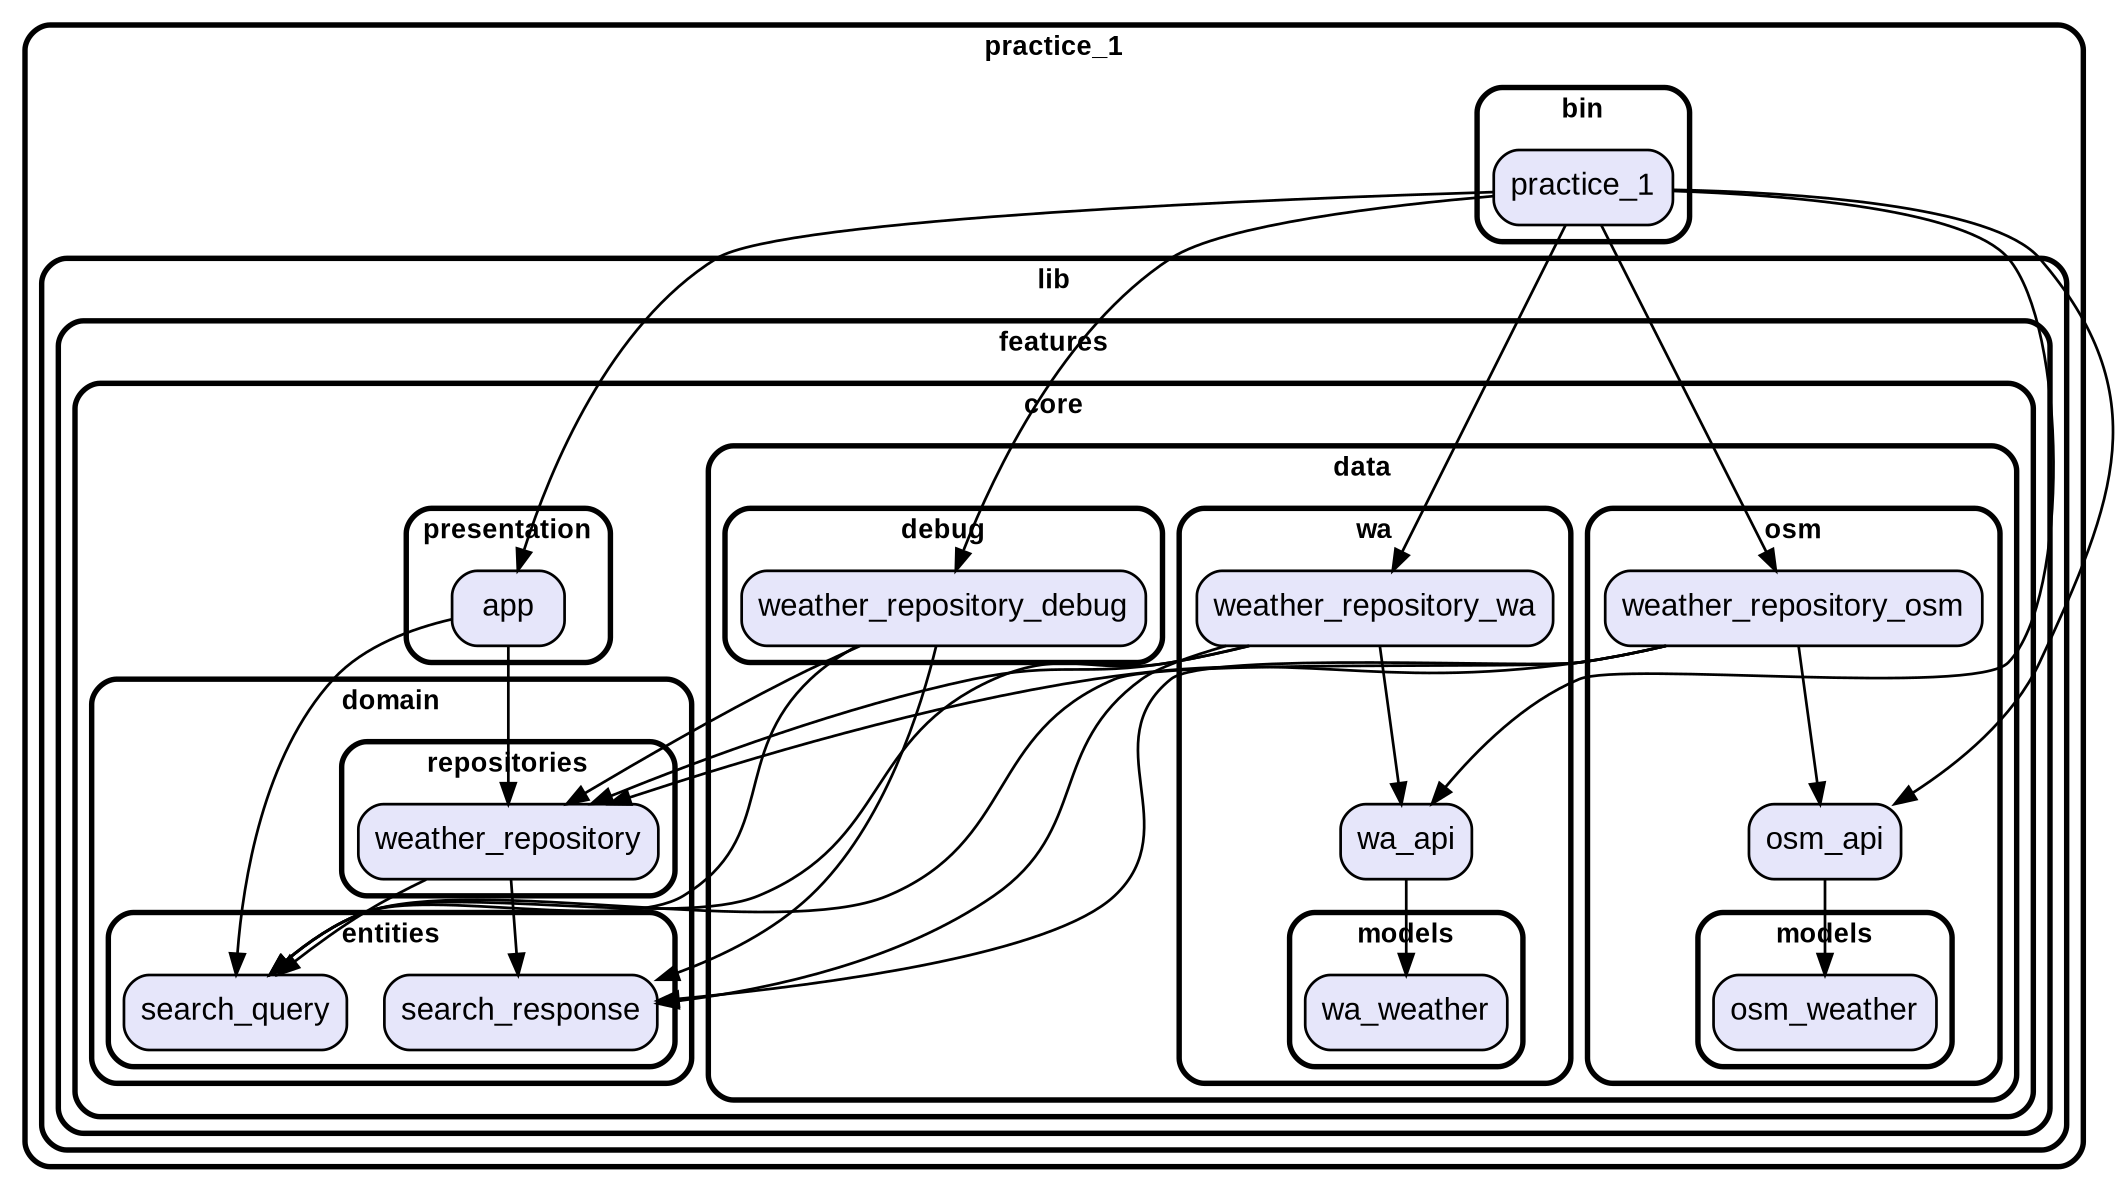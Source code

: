digraph "" {
  graph [style=rounded fontname="Arial Black" fontsize=13 penwidth=2.6];
  node [shape=rect style="filled,rounded" fontname=Arial fontsize=15 fillcolor=Lavender penwidth=1.3];
  edge [penwidth=1.3];
  "/bin/practice_1.dart" [label="practice_1"];
  "/lib/features/core/data/debug/weather_repository_debug.dart" [label="weather_repository_debug"];
  "/lib/features/core/data/osm/models/osm_weather.dart" [label="osm_weather"];
  "/lib/features/core/data/osm/osm_api.dart" [label="osm_api"];
  "/lib/features/core/data/osm/weather_repository_osm.dart" [label="weather_repository_osm"];
  "/lib/features/core/data/wa/models/wa_weather.dart" [label="wa_weather"];
  "/lib/features/core/data/wa/wa_api.dart" [label="wa_api"];
  "/lib/features/core/data/wa/weather_repository_wa.dart" [label="weather_repository_wa"];
  "/lib/features/core/domain/entities/search_query.dart" [label="search_query"];
  "/lib/features/core/domain/entities/search_response.dart" [label="search_response"];
  "/lib/features/core/domain/repositories/weather_repository.dart" [label="weather_repository"];
  "/lib/features/core/presentation/app.dart" [label="app"];
  subgraph "cluster~" {
    label="practice_1";
    subgraph "cluster~/bin" {
      label="bin";
      "/bin/practice_1.dart";
    }
    subgraph "cluster~/lib" {
      label="lib";
      subgraph "cluster~/lib/features" {
        label="features";
        subgraph "cluster~/lib/features/core" {
          label="core";
          subgraph "cluster~/lib/features/core/data" {
            label="data";
            subgraph "cluster~/lib/features/core/data/debug" {
              label="debug";
              "/lib/features/core/data/debug/weather_repository_debug.dart";
            }
            subgraph "cluster~/lib/features/core/data/osm" {
              label="osm";
              "/lib/features/core/data/osm/osm_api.dart";
              "/lib/features/core/data/osm/weather_repository_osm.dart";
              subgraph "cluster~/lib/features/core/data/osm/models" {
                label="models";
                "/lib/features/core/data/osm/models/osm_weather.dart";
              }
            }
            subgraph "cluster~/lib/features/core/data/wa" {
              label="wa";
              "/lib/features/core/data/wa/wa_api.dart";
              "/lib/features/core/data/wa/weather_repository_wa.dart";
              subgraph "cluster~/lib/features/core/data/wa/models" {
                label="models";
                "/lib/features/core/data/wa/models/wa_weather.dart";
              }
            }
          }
          subgraph "cluster~/lib/features/core/domain" {
            label="domain";
            subgraph "cluster~/lib/features/core/domain/entities" {
              label="entities";
              "/lib/features/core/domain/entities/search_query.dart";
              "/lib/features/core/domain/entities/search_response.dart";
            }
            subgraph "cluster~/lib/features/core/domain/repositories" {
              label="repositories";
              "/lib/features/core/domain/repositories/weather_repository.dart";
            }
          }
          subgraph "cluster~/lib/features/core/presentation" {
            label="presentation";
            "/lib/features/core/presentation/app.dart";
          }
        }
      }
    }
  }
  "/bin/practice_1.dart" -> "/lib/features/core/data/debug/weather_repository_debug.dart";
  "/bin/practice_1.dart" -> "/lib/features/core/data/osm/osm_api.dart";
  "/bin/practice_1.dart" -> "/lib/features/core/data/osm/weather_repository_osm.dart";
  "/bin/practice_1.dart" -> "/lib/features/core/data/wa/wa_api.dart";
  "/bin/practice_1.dart" -> "/lib/features/core/data/wa/weather_repository_wa.dart";
  "/bin/practice_1.dart" -> "/lib/features/core/presentation/app.dart";
  "/lib/features/core/data/debug/weather_repository_debug.dart" -> "/lib/features/core/domain/entities/search_query.dart";
  "/lib/features/core/data/debug/weather_repository_debug.dart" -> "/lib/features/core/domain/entities/search_response.dart";
  "/lib/features/core/data/debug/weather_repository_debug.dart" -> "/lib/features/core/domain/repositories/weather_repository.dart";
  "/lib/features/core/data/osm/osm_api.dart" -> "/lib/features/core/data/osm/models/osm_weather.dart";
  "/lib/features/core/data/osm/weather_repository_osm.dart" -> "/lib/features/core/data/osm/osm_api.dart";
  "/lib/features/core/data/osm/weather_repository_osm.dart" -> "/lib/features/core/domain/entities/search_query.dart";
  "/lib/features/core/data/osm/weather_repository_osm.dart" -> "/lib/features/core/domain/entities/search_response.dart";
  "/lib/features/core/data/osm/weather_repository_osm.dart" -> "/lib/features/core/domain/repositories/weather_repository.dart";
  "/lib/features/core/data/wa/wa_api.dart" -> "/lib/features/core/data/wa/models/wa_weather.dart";
  "/lib/features/core/data/wa/weather_repository_wa.dart" -> "/lib/features/core/data/wa/wa_api.dart";
  "/lib/features/core/data/wa/weather_repository_wa.dart" -> "/lib/features/core/domain/entities/search_query.dart";
  "/lib/features/core/data/wa/weather_repository_wa.dart" -> "/lib/features/core/domain/entities/search_response.dart";
  "/lib/features/core/data/wa/weather_repository_wa.dart" -> "/lib/features/core/domain/repositories/weather_repository.dart";
  "/lib/features/core/domain/repositories/weather_repository.dart" -> "/lib/features/core/domain/entities/search_query.dart";
  "/lib/features/core/domain/repositories/weather_repository.dart" -> "/lib/features/core/domain/entities/search_response.dart";
  "/lib/features/core/presentation/app.dart" -> "/lib/features/core/domain/entities/search_query.dart";
  "/lib/features/core/presentation/app.dart" -> "/lib/features/core/domain/repositories/weather_repository.dart";
}
